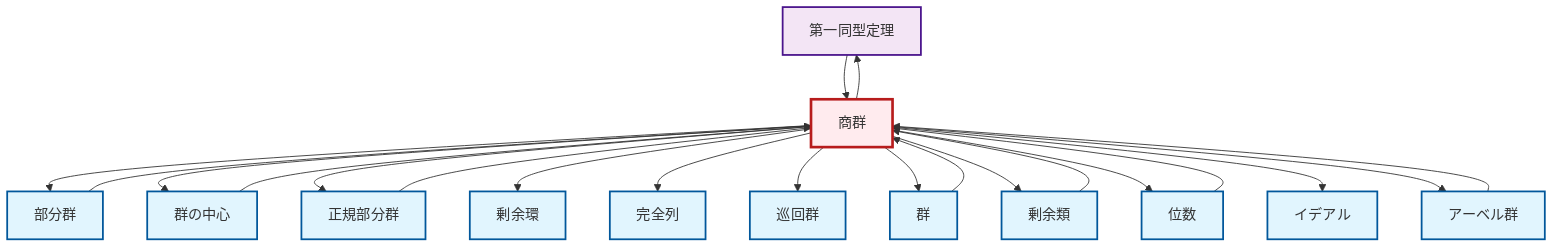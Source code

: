 graph TD
    classDef definition fill:#e1f5fe,stroke:#01579b,stroke-width:2px
    classDef theorem fill:#f3e5f5,stroke:#4a148c,stroke-width:2px
    classDef axiom fill:#fff3e0,stroke:#e65100,stroke-width:2px
    classDef example fill:#e8f5e9,stroke:#1b5e20,stroke-width:2px
    classDef current fill:#ffebee,stroke:#b71c1c,stroke-width:3px
    thm-first-isomorphism["第一同型定理"]:::theorem
    def-quotient-group["商群"]:::definition
    def-exact-sequence["完全列"]:::definition
    def-group["群"]:::definition
    def-normal-subgroup["正規部分群"]:::definition
    def-quotient-ring["剰余環"]:::definition
    def-coset["剰余類"]:::definition
    def-order["位数"]:::definition
    def-center-of-group["群の中心"]:::definition
    def-abelian-group["アーベル群"]:::definition
    def-ideal["イデアル"]:::definition
    def-cyclic-group["巡回群"]:::definition
    def-subgroup["部分群"]:::definition
    def-quotient-group --> def-subgroup
    def-quotient-group --> def-center-of-group
    def-order --> def-quotient-group
    thm-first-isomorphism --> def-quotient-group
    def-quotient-group --> thm-first-isomorphism
    def-center-of-group --> def-quotient-group
    def-quotient-group --> def-normal-subgroup
    def-group --> def-quotient-group
    def-quotient-group --> def-quotient-ring
    def-quotient-group --> def-exact-sequence
    def-abelian-group --> def-quotient-group
    def-quotient-group --> def-cyclic-group
    def-coset --> def-quotient-group
    def-subgroup --> def-quotient-group
    def-quotient-group --> def-group
    def-quotient-group --> def-coset
    def-quotient-group --> def-order
    def-normal-subgroup --> def-quotient-group
    def-quotient-group --> def-ideal
    def-quotient-group --> def-abelian-group
    class def-quotient-group current